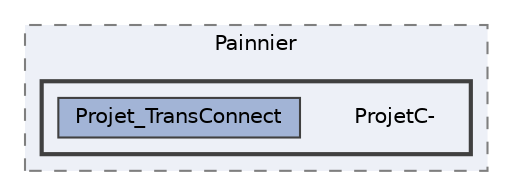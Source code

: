 digraph "C:/Users/TANG/source/repos/Painnier/ProjetC-"
{
 // LATEX_PDF_SIZE
  bgcolor="transparent";
  edge [fontname=Helvetica,fontsize=10,labelfontname=Helvetica,labelfontsize=10];
  node [fontname=Helvetica,fontsize=10,shape=box,height=0.2,width=0.4];
  compound=true
  subgraph clusterdir_dc08a8f268e18c5d3bee6b794861de58 {
    graph [ bgcolor="#edf0f7", pencolor="grey50", label="Painnier", fontname=Helvetica,fontsize=10 style="filled,dashed", URL="dir_dc08a8f268e18c5d3bee6b794861de58.html",tooltip=""]
  subgraph clusterdir_8c1072192684b30a0d8fcb345cfabfb2 {
    graph [ bgcolor="#edf0f7", pencolor="grey25", label="", fontname=Helvetica,fontsize=10 style="filled,bold", URL="dir_8c1072192684b30a0d8fcb345cfabfb2.html",tooltip=""]
    dir_8c1072192684b30a0d8fcb345cfabfb2 [shape=plaintext, label="ProjetC-"];
  dir_7b57dc64df953cba632a0635bdd42917 [label="Projet_TransConnect", fillcolor="#a2b4d6", color="grey25", style="filled", URL="dir_7b57dc64df953cba632a0635bdd42917.html",tooltip=""];
  }
  }
}
